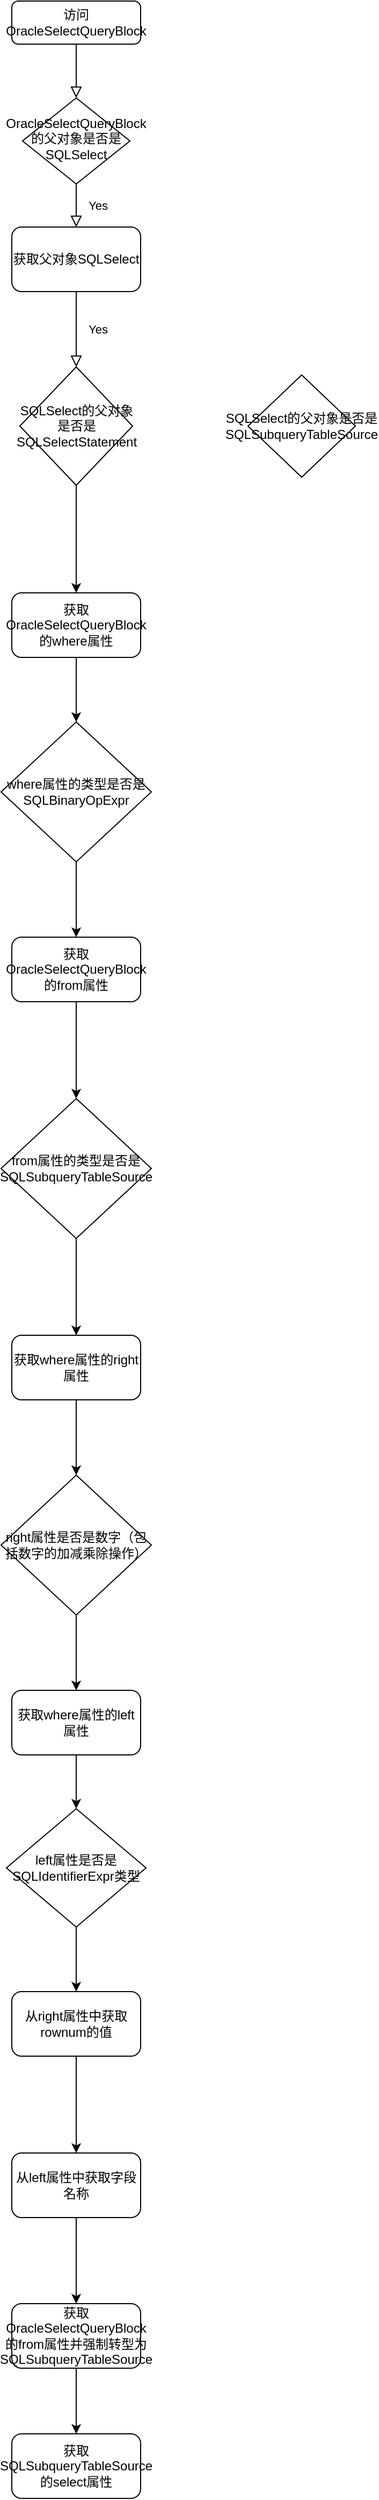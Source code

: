 <mxfile version="21.6.5" type="github">
  <diagram id="C5RBs43oDa-KdzZeNtuy" name="Page-1">
    <mxGraphModel dx="880" dy="484" grid="1" gridSize="10" guides="1" tooltips="1" connect="1" arrows="1" fold="1" page="1" pageScale="1" pageWidth="3300" pageHeight="4681" math="0" shadow="0">
      <root>
        <mxCell id="WIyWlLk6GJQsqaUBKTNV-0" />
        <mxCell id="WIyWlLk6GJQsqaUBKTNV-1" parent="WIyWlLk6GJQsqaUBKTNV-0" />
        <mxCell id="WIyWlLk6GJQsqaUBKTNV-2" value="" style="rounded=0;html=1;jettySize=auto;orthogonalLoop=1;fontSize=11;endArrow=block;endFill=0;endSize=8;strokeWidth=1;shadow=0;labelBackgroundColor=none;edgeStyle=orthogonalEdgeStyle;" parent="WIyWlLk6GJQsqaUBKTNV-1" source="WIyWlLk6GJQsqaUBKTNV-3" target="WIyWlLk6GJQsqaUBKTNV-6" edge="1">
          <mxGeometry relative="1" as="geometry" />
        </mxCell>
        <mxCell id="WIyWlLk6GJQsqaUBKTNV-3" value="访问OracleSelectQueryBlock" style="rounded=1;whiteSpace=wrap;html=1;fontSize=12;glass=0;strokeWidth=1;shadow=0;" parent="WIyWlLk6GJQsqaUBKTNV-1" vertex="1">
          <mxGeometry x="160" y="80" width="120" height="40" as="geometry" />
        </mxCell>
        <mxCell id="WIyWlLk6GJQsqaUBKTNV-4" value="Yes" style="rounded=0;html=1;jettySize=auto;orthogonalLoop=1;fontSize=11;endArrow=block;endFill=0;endSize=8;strokeWidth=1;shadow=0;labelBackgroundColor=none;edgeStyle=orthogonalEdgeStyle;" parent="WIyWlLk6GJQsqaUBKTNV-1" source="WIyWlLk6GJQsqaUBKTNV-6" edge="1">
          <mxGeometry y="20" relative="1" as="geometry">
            <mxPoint as="offset" />
            <mxPoint x="220" y="290" as="targetPoint" />
          </mxGeometry>
        </mxCell>
        <mxCell id="WIyWlLk6GJQsqaUBKTNV-6" value="OracleSelectQueryBlock的父对象是否是SQLSelect" style="rhombus;whiteSpace=wrap;html=1;shadow=0;fontFamily=Helvetica;fontSize=12;align=center;strokeWidth=1;spacing=6;spacingTop=-4;" parent="WIyWlLk6GJQsqaUBKTNV-1" vertex="1">
          <mxGeometry x="170" y="170" width="100" height="80" as="geometry" />
        </mxCell>
        <mxCell id="KmMgNe_ebJJ4FjFBBe-A-0" value="获取父对象SQLSelect" style="rounded=1;whiteSpace=wrap;html=1;" vertex="1" parent="WIyWlLk6GJQsqaUBKTNV-1">
          <mxGeometry x="160" y="290" width="120" height="60" as="geometry" />
        </mxCell>
        <mxCell id="KmMgNe_ebJJ4FjFBBe-A-17" style="edgeStyle=orthogonalEdgeStyle;rounded=0;orthogonalLoop=1;jettySize=auto;html=1;exitX=0.5;exitY=1;exitDx=0;exitDy=0;entryX=0.5;entryY=0;entryDx=0;entryDy=0;" edge="1" parent="WIyWlLk6GJQsqaUBKTNV-1" source="KmMgNe_ebJJ4FjFBBe-A-1" target="KmMgNe_ebJJ4FjFBBe-A-3">
          <mxGeometry relative="1" as="geometry" />
        </mxCell>
        <mxCell id="KmMgNe_ebJJ4FjFBBe-A-1" value="SQLSelect的父对象是否是SQLSelectStatement" style="rhombus;whiteSpace=wrap;html=1;" vertex="1" parent="WIyWlLk6GJQsqaUBKTNV-1">
          <mxGeometry x="167.5" y="420" width="105" height="110" as="geometry" />
        </mxCell>
        <mxCell id="KmMgNe_ebJJ4FjFBBe-A-2" value="SQLSelect的父对象是否是SQLSubqueryTableSource" style="rhombus;whiteSpace=wrap;html=1;" vertex="1" parent="WIyWlLk6GJQsqaUBKTNV-1">
          <mxGeometry x="380" y="427.5" width="100" height="95" as="geometry" />
        </mxCell>
        <mxCell id="KmMgNe_ebJJ4FjFBBe-A-18" style="edgeStyle=orthogonalEdgeStyle;rounded=0;orthogonalLoop=1;jettySize=auto;html=1;exitX=0.5;exitY=1;exitDx=0;exitDy=0;entryX=0.5;entryY=0;entryDx=0;entryDy=0;" edge="1" parent="WIyWlLk6GJQsqaUBKTNV-1" source="KmMgNe_ebJJ4FjFBBe-A-3" target="KmMgNe_ebJJ4FjFBBe-A-5">
          <mxGeometry relative="1" as="geometry" />
        </mxCell>
        <mxCell id="KmMgNe_ebJJ4FjFBBe-A-3" value="获取OracleSelectQueryBlock的where属性" style="rounded=1;whiteSpace=wrap;html=1;" vertex="1" parent="WIyWlLk6GJQsqaUBKTNV-1">
          <mxGeometry x="160" y="630" width="120" height="60" as="geometry" />
        </mxCell>
        <mxCell id="KmMgNe_ebJJ4FjFBBe-A-19" style="edgeStyle=orthogonalEdgeStyle;rounded=0;orthogonalLoop=1;jettySize=auto;html=1;exitX=0.5;exitY=1;exitDx=0;exitDy=0;entryX=0.5;entryY=0;entryDx=0;entryDy=0;" edge="1" parent="WIyWlLk6GJQsqaUBKTNV-1" source="KmMgNe_ebJJ4FjFBBe-A-5" target="KmMgNe_ebJJ4FjFBBe-A-6">
          <mxGeometry relative="1" as="geometry" />
        </mxCell>
        <mxCell id="KmMgNe_ebJJ4FjFBBe-A-5" value="where属性的类型是否是SQLBinaryOpExpr" style="rhombus;whiteSpace=wrap;html=1;" vertex="1" parent="WIyWlLk6GJQsqaUBKTNV-1">
          <mxGeometry x="150" y="750" width="140" height="130" as="geometry" />
        </mxCell>
        <mxCell id="KmMgNe_ebJJ4FjFBBe-A-20" style="edgeStyle=orthogonalEdgeStyle;rounded=0;orthogonalLoop=1;jettySize=auto;html=1;exitX=0.5;exitY=1;exitDx=0;exitDy=0;entryX=0.5;entryY=0;entryDx=0;entryDy=0;" edge="1" parent="WIyWlLk6GJQsqaUBKTNV-1" source="KmMgNe_ebJJ4FjFBBe-A-6" target="KmMgNe_ebJJ4FjFBBe-A-7">
          <mxGeometry relative="1" as="geometry" />
        </mxCell>
        <mxCell id="KmMgNe_ebJJ4FjFBBe-A-6" value="获取OracleSelectQueryBlock的from属性" style="rounded=1;whiteSpace=wrap;html=1;" vertex="1" parent="WIyWlLk6GJQsqaUBKTNV-1">
          <mxGeometry x="160" y="950" width="120" height="60" as="geometry" />
        </mxCell>
        <mxCell id="KmMgNe_ebJJ4FjFBBe-A-21" style="edgeStyle=orthogonalEdgeStyle;rounded=0;orthogonalLoop=1;jettySize=auto;html=1;exitX=0.5;exitY=1;exitDx=0;exitDy=0;entryX=0.5;entryY=0;entryDx=0;entryDy=0;" edge="1" parent="WIyWlLk6GJQsqaUBKTNV-1" source="KmMgNe_ebJJ4FjFBBe-A-7" target="KmMgNe_ebJJ4FjFBBe-A-8">
          <mxGeometry relative="1" as="geometry" />
        </mxCell>
        <mxCell id="KmMgNe_ebJJ4FjFBBe-A-7" value="from属性的类型是否是SQLSubqueryTableSource" style="rhombus;whiteSpace=wrap;html=1;" vertex="1" parent="WIyWlLk6GJQsqaUBKTNV-1">
          <mxGeometry x="150" y="1100" width="140" height="130" as="geometry" />
        </mxCell>
        <mxCell id="KmMgNe_ebJJ4FjFBBe-A-22" style="edgeStyle=orthogonalEdgeStyle;rounded=0;orthogonalLoop=1;jettySize=auto;html=1;" edge="1" parent="WIyWlLk6GJQsqaUBKTNV-1" source="KmMgNe_ebJJ4FjFBBe-A-8" target="KmMgNe_ebJJ4FjFBBe-A-9">
          <mxGeometry relative="1" as="geometry" />
        </mxCell>
        <mxCell id="KmMgNe_ebJJ4FjFBBe-A-8" value="获取where属性的right属性" style="rounded=1;whiteSpace=wrap;html=1;" vertex="1" parent="WIyWlLk6GJQsqaUBKTNV-1">
          <mxGeometry x="160" y="1320" width="120" height="60" as="geometry" />
        </mxCell>
        <mxCell id="KmMgNe_ebJJ4FjFBBe-A-23" style="edgeStyle=orthogonalEdgeStyle;rounded=0;orthogonalLoop=1;jettySize=auto;html=1;entryX=0.5;entryY=0;entryDx=0;entryDy=0;" edge="1" parent="WIyWlLk6GJQsqaUBKTNV-1" source="KmMgNe_ebJJ4FjFBBe-A-9" target="KmMgNe_ebJJ4FjFBBe-A-10">
          <mxGeometry relative="1" as="geometry" />
        </mxCell>
        <mxCell id="KmMgNe_ebJJ4FjFBBe-A-9" value="right属性是否是数字（包括数字的加减乘除操作）" style="rhombus;whiteSpace=wrap;html=1;" vertex="1" parent="WIyWlLk6GJQsqaUBKTNV-1">
          <mxGeometry x="150" y="1450" width="140" height="130" as="geometry" />
        </mxCell>
        <mxCell id="KmMgNe_ebJJ4FjFBBe-A-24" style="edgeStyle=orthogonalEdgeStyle;rounded=0;orthogonalLoop=1;jettySize=auto;html=1;entryX=0.5;entryY=0;entryDx=0;entryDy=0;" edge="1" parent="WIyWlLk6GJQsqaUBKTNV-1" source="KmMgNe_ebJJ4FjFBBe-A-10" target="KmMgNe_ebJJ4FjFBBe-A-11">
          <mxGeometry relative="1" as="geometry" />
        </mxCell>
        <mxCell id="KmMgNe_ebJJ4FjFBBe-A-10" value="获取where属性的left属性" style="rounded=1;whiteSpace=wrap;html=1;" vertex="1" parent="WIyWlLk6GJQsqaUBKTNV-1">
          <mxGeometry x="160" y="1650" width="120" height="60" as="geometry" />
        </mxCell>
        <mxCell id="KmMgNe_ebJJ4FjFBBe-A-25" style="edgeStyle=orthogonalEdgeStyle;rounded=0;orthogonalLoop=1;jettySize=auto;html=1;entryX=0.5;entryY=0;entryDx=0;entryDy=0;" edge="1" parent="WIyWlLk6GJQsqaUBKTNV-1" source="KmMgNe_ebJJ4FjFBBe-A-11" target="KmMgNe_ebJJ4FjFBBe-A-12">
          <mxGeometry relative="1" as="geometry" />
        </mxCell>
        <mxCell id="KmMgNe_ebJJ4FjFBBe-A-11" value="left属性是否是SQLIdentifierExpr类型" style="rhombus;whiteSpace=wrap;html=1;" vertex="1" parent="WIyWlLk6GJQsqaUBKTNV-1">
          <mxGeometry x="155" y="1760" width="130" height="110" as="geometry" />
        </mxCell>
        <mxCell id="KmMgNe_ebJJ4FjFBBe-A-26" style="edgeStyle=orthogonalEdgeStyle;rounded=0;orthogonalLoop=1;jettySize=auto;html=1;entryX=0.5;entryY=0;entryDx=0;entryDy=0;" edge="1" parent="WIyWlLk6GJQsqaUBKTNV-1" source="KmMgNe_ebJJ4FjFBBe-A-12" target="KmMgNe_ebJJ4FjFBBe-A-13">
          <mxGeometry relative="1" as="geometry" />
        </mxCell>
        <mxCell id="KmMgNe_ebJJ4FjFBBe-A-12" value="从right属性中获取rownum的值" style="rounded=1;whiteSpace=wrap;html=1;" vertex="1" parent="WIyWlLk6GJQsqaUBKTNV-1">
          <mxGeometry x="160" y="1930" width="120" height="60" as="geometry" />
        </mxCell>
        <mxCell id="KmMgNe_ebJJ4FjFBBe-A-27" style="edgeStyle=orthogonalEdgeStyle;rounded=0;orthogonalLoop=1;jettySize=auto;html=1;entryX=0.5;entryY=0;entryDx=0;entryDy=0;" edge="1" parent="WIyWlLk6GJQsqaUBKTNV-1" source="KmMgNe_ebJJ4FjFBBe-A-13" target="KmMgNe_ebJJ4FjFBBe-A-14">
          <mxGeometry relative="1" as="geometry" />
        </mxCell>
        <mxCell id="KmMgNe_ebJJ4FjFBBe-A-13" value="从left属性中获取字段名称" style="rounded=1;whiteSpace=wrap;html=1;" vertex="1" parent="WIyWlLk6GJQsqaUBKTNV-1">
          <mxGeometry x="160" y="2080" width="120" height="60" as="geometry" />
        </mxCell>
        <mxCell id="KmMgNe_ebJJ4FjFBBe-A-28" style="edgeStyle=orthogonalEdgeStyle;rounded=0;orthogonalLoop=1;jettySize=auto;html=1;" edge="1" parent="WIyWlLk6GJQsqaUBKTNV-1" source="KmMgNe_ebJJ4FjFBBe-A-14" target="KmMgNe_ebJJ4FjFBBe-A-15">
          <mxGeometry relative="1" as="geometry" />
        </mxCell>
        <mxCell id="KmMgNe_ebJJ4FjFBBe-A-14" value="获取OracleSelectQueryBlock的from属性并强制转型为SQLSubqueryTableSource" style="rounded=1;whiteSpace=wrap;html=1;" vertex="1" parent="WIyWlLk6GJQsqaUBKTNV-1">
          <mxGeometry x="160" y="2220" width="120" height="60" as="geometry" />
        </mxCell>
        <mxCell id="KmMgNe_ebJJ4FjFBBe-A-15" value="获取SQLSubqueryTableSource的select属性" style="rounded=1;whiteSpace=wrap;html=1;" vertex="1" parent="WIyWlLk6GJQsqaUBKTNV-1">
          <mxGeometry x="160" y="2341" width="120" height="60" as="geometry" />
        </mxCell>
        <mxCell id="KmMgNe_ebJJ4FjFBBe-A-16" value="Yes" style="rounded=0;html=1;jettySize=auto;orthogonalLoop=1;fontSize=11;endArrow=block;endFill=0;endSize=8;strokeWidth=1;shadow=0;labelBackgroundColor=none;edgeStyle=orthogonalEdgeStyle;entryX=0.5;entryY=0;entryDx=0;entryDy=0;exitX=0.5;exitY=1;exitDx=0;exitDy=0;" edge="1" parent="WIyWlLk6GJQsqaUBKTNV-1" source="KmMgNe_ebJJ4FjFBBe-A-0" target="KmMgNe_ebJJ4FjFBBe-A-1">
          <mxGeometry y="20" relative="1" as="geometry">
            <mxPoint as="offset" />
            <mxPoint x="330" y="260" as="sourcePoint" />
            <mxPoint x="380" y="310" as="targetPoint" />
          </mxGeometry>
        </mxCell>
      </root>
    </mxGraphModel>
  </diagram>
</mxfile>
